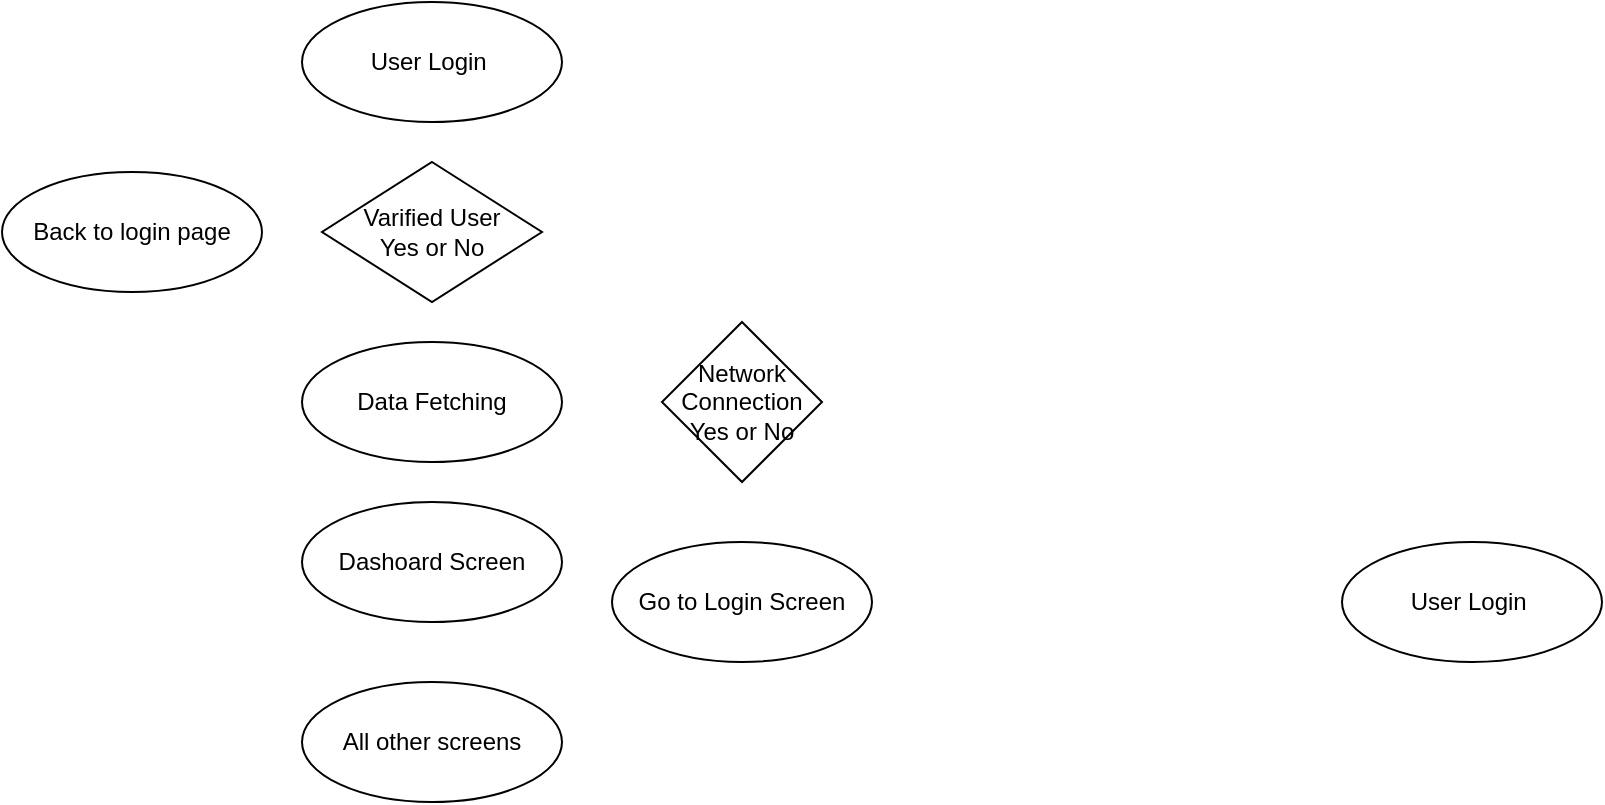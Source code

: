 <mxfile version="24.2.2" type="github">
  <diagram name="Page-1" id="zuXbqSnwmqj0cWmO8iZg">
    <mxGraphModel dx="1900" dy="1622" grid="1" gridSize="10" guides="1" tooltips="1" connect="1" arrows="1" fold="1" page="1" pageScale="1" pageWidth="850" pageHeight="1100" math="0" shadow="0">
      <root>
        <mxCell id="0" />
        <mxCell id="1" parent="0" />
        <mxCell id="m8JGMmTYuIlXO8g8tdGf-2" value="User Login&amp;nbsp;" style="ellipse;whiteSpace=wrap;html=1;" vertex="1" parent="1">
          <mxGeometry x="70" y="-480" width="130" height="60" as="geometry" />
        </mxCell>
        <mxCell id="m8JGMmTYuIlXO8g8tdGf-4" value="Dashoard Screen" style="ellipse;whiteSpace=wrap;html=1;" vertex="1" parent="1">
          <mxGeometry x="70" y="-230" width="130" height="60" as="geometry" />
        </mxCell>
        <mxCell id="m8JGMmTYuIlXO8g8tdGf-5" value="Back to login page" style="ellipse;whiteSpace=wrap;html=1;" vertex="1" parent="1">
          <mxGeometry x="-80" y="-395" width="130" height="60" as="geometry" />
        </mxCell>
        <mxCell id="m8JGMmTYuIlXO8g8tdGf-6" value="Data Fetching" style="ellipse;whiteSpace=wrap;html=1;" vertex="1" parent="1">
          <mxGeometry x="70" y="-310" width="130" height="60" as="geometry" />
        </mxCell>
        <mxCell id="m8JGMmTYuIlXO8g8tdGf-8" value="Varified User&lt;div&gt;Yes or No&lt;/div&gt;" style="rhombus;whiteSpace=wrap;html=1;" vertex="1" parent="1">
          <mxGeometry x="80" y="-400" width="110" height="70" as="geometry" />
        </mxCell>
        <mxCell id="m8JGMmTYuIlXO8g8tdGf-9" value="User Login&amp;nbsp;" style="ellipse;whiteSpace=wrap;html=1;" vertex="1" parent="1">
          <mxGeometry x="590" y="-210" width="130" height="60" as="geometry" />
        </mxCell>
        <mxCell id="m8JGMmTYuIlXO8g8tdGf-10" value="Go to Login Screen" style="ellipse;whiteSpace=wrap;html=1;" vertex="1" parent="1">
          <mxGeometry x="225" y="-210" width="130" height="60" as="geometry" />
        </mxCell>
        <mxCell id="m8JGMmTYuIlXO8g8tdGf-11" value="All other screens" style="ellipse;whiteSpace=wrap;html=1;" vertex="1" parent="1">
          <mxGeometry x="70" y="-140" width="130" height="60" as="geometry" />
        </mxCell>
        <mxCell id="m8JGMmTYuIlXO8g8tdGf-12" value="Network Connection&lt;div&gt;Yes or No&lt;/div&gt;" style="rhombus;whiteSpace=wrap;html=1;" vertex="1" parent="1">
          <mxGeometry x="250" y="-320" width="80" height="80" as="geometry" />
        </mxCell>
      </root>
    </mxGraphModel>
  </diagram>
</mxfile>
